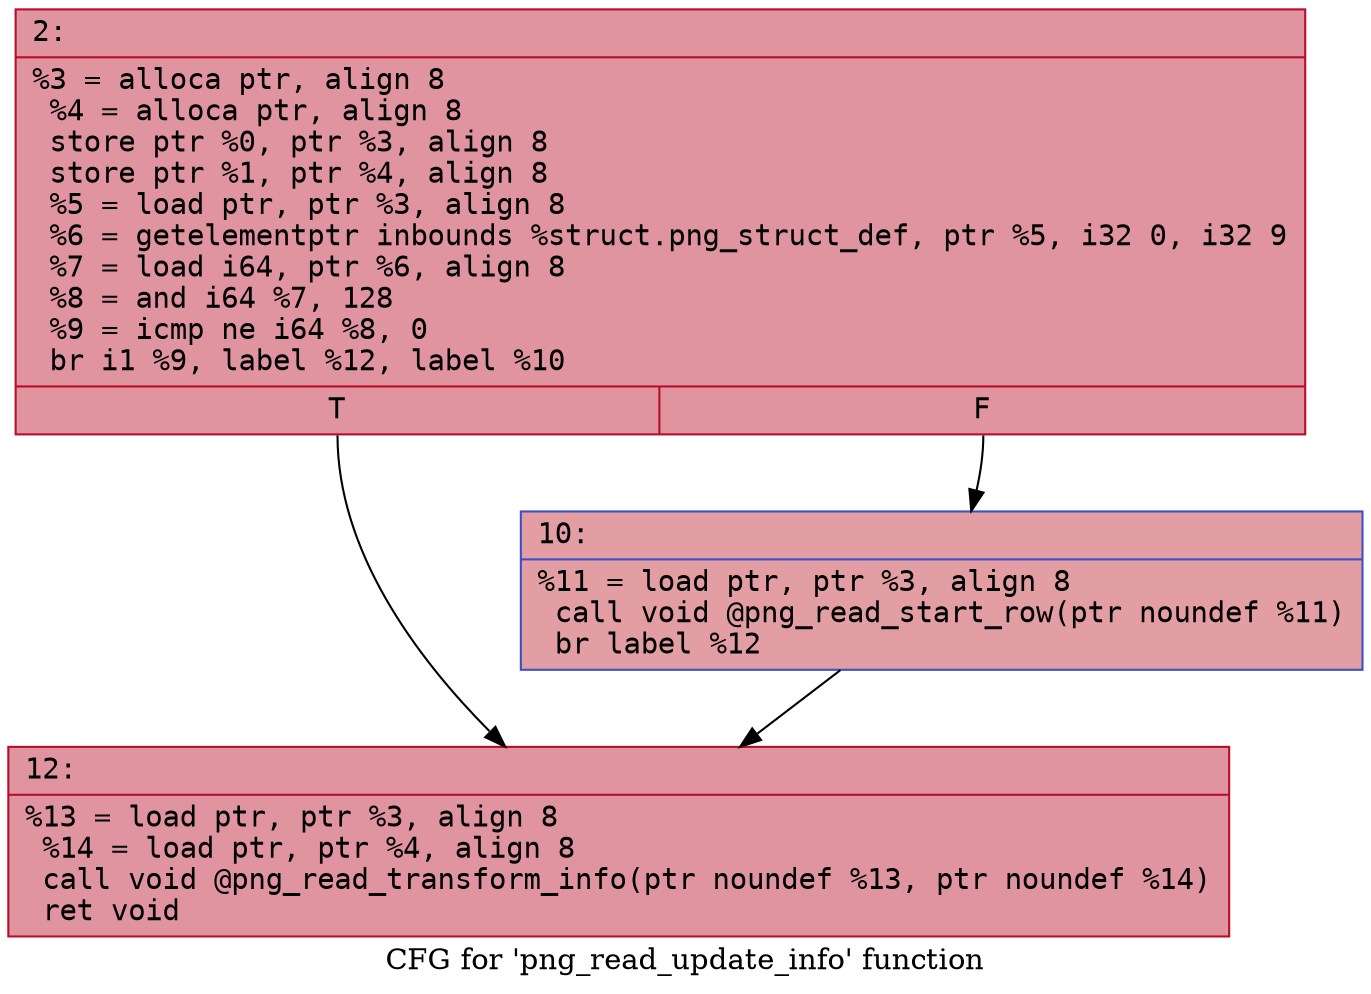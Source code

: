 digraph "CFG for 'png_read_update_info' function" {
	label="CFG for 'png_read_update_info' function";

	Node0x600001c045a0 [shape=record,color="#b70d28ff", style=filled, fillcolor="#b70d2870" fontname="Courier",label="{2:\l|  %3 = alloca ptr, align 8\l  %4 = alloca ptr, align 8\l  store ptr %0, ptr %3, align 8\l  store ptr %1, ptr %4, align 8\l  %5 = load ptr, ptr %3, align 8\l  %6 = getelementptr inbounds %struct.png_struct_def, ptr %5, i32 0, i32 9\l  %7 = load i64, ptr %6, align 8\l  %8 = and i64 %7, 128\l  %9 = icmp ne i64 %8, 0\l  br i1 %9, label %12, label %10\l|{<s0>T|<s1>F}}"];
	Node0x600001c045a0:s0 -> Node0x600001c04640[tooltip="2 -> 12\nProbability 50.00%" ];
	Node0x600001c045a0:s1 -> Node0x600001c045f0[tooltip="2 -> 10\nProbability 50.00%" ];
	Node0x600001c045f0 [shape=record,color="#3d50c3ff", style=filled, fillcolor="#be242e70" fontname="Courier",label="{10:\l|  %11 = load ptr, ptr %3, align 8\l  call void @png_read_start_row(ptr noundef %11)\l  br label %12\l}"];
	Node0x600001c045f0 -> Node0x600001c04640[tooltip="10 -> 12\nProbability 100.00%" ];
	Node0x600001c04640 [shape=record,color="#b70d28ff", style=filled, fillcolor="#b70d2870" fontname="Courier",label="{12:\l|  %13 = load ptr, ptr %3, align 8\l  %14 = load ptr, ptr %4, align 8\l  call void @png_read_transform_info(ptr noundef %13, ptr noundef %14)\l  ret void\l}"];
}
